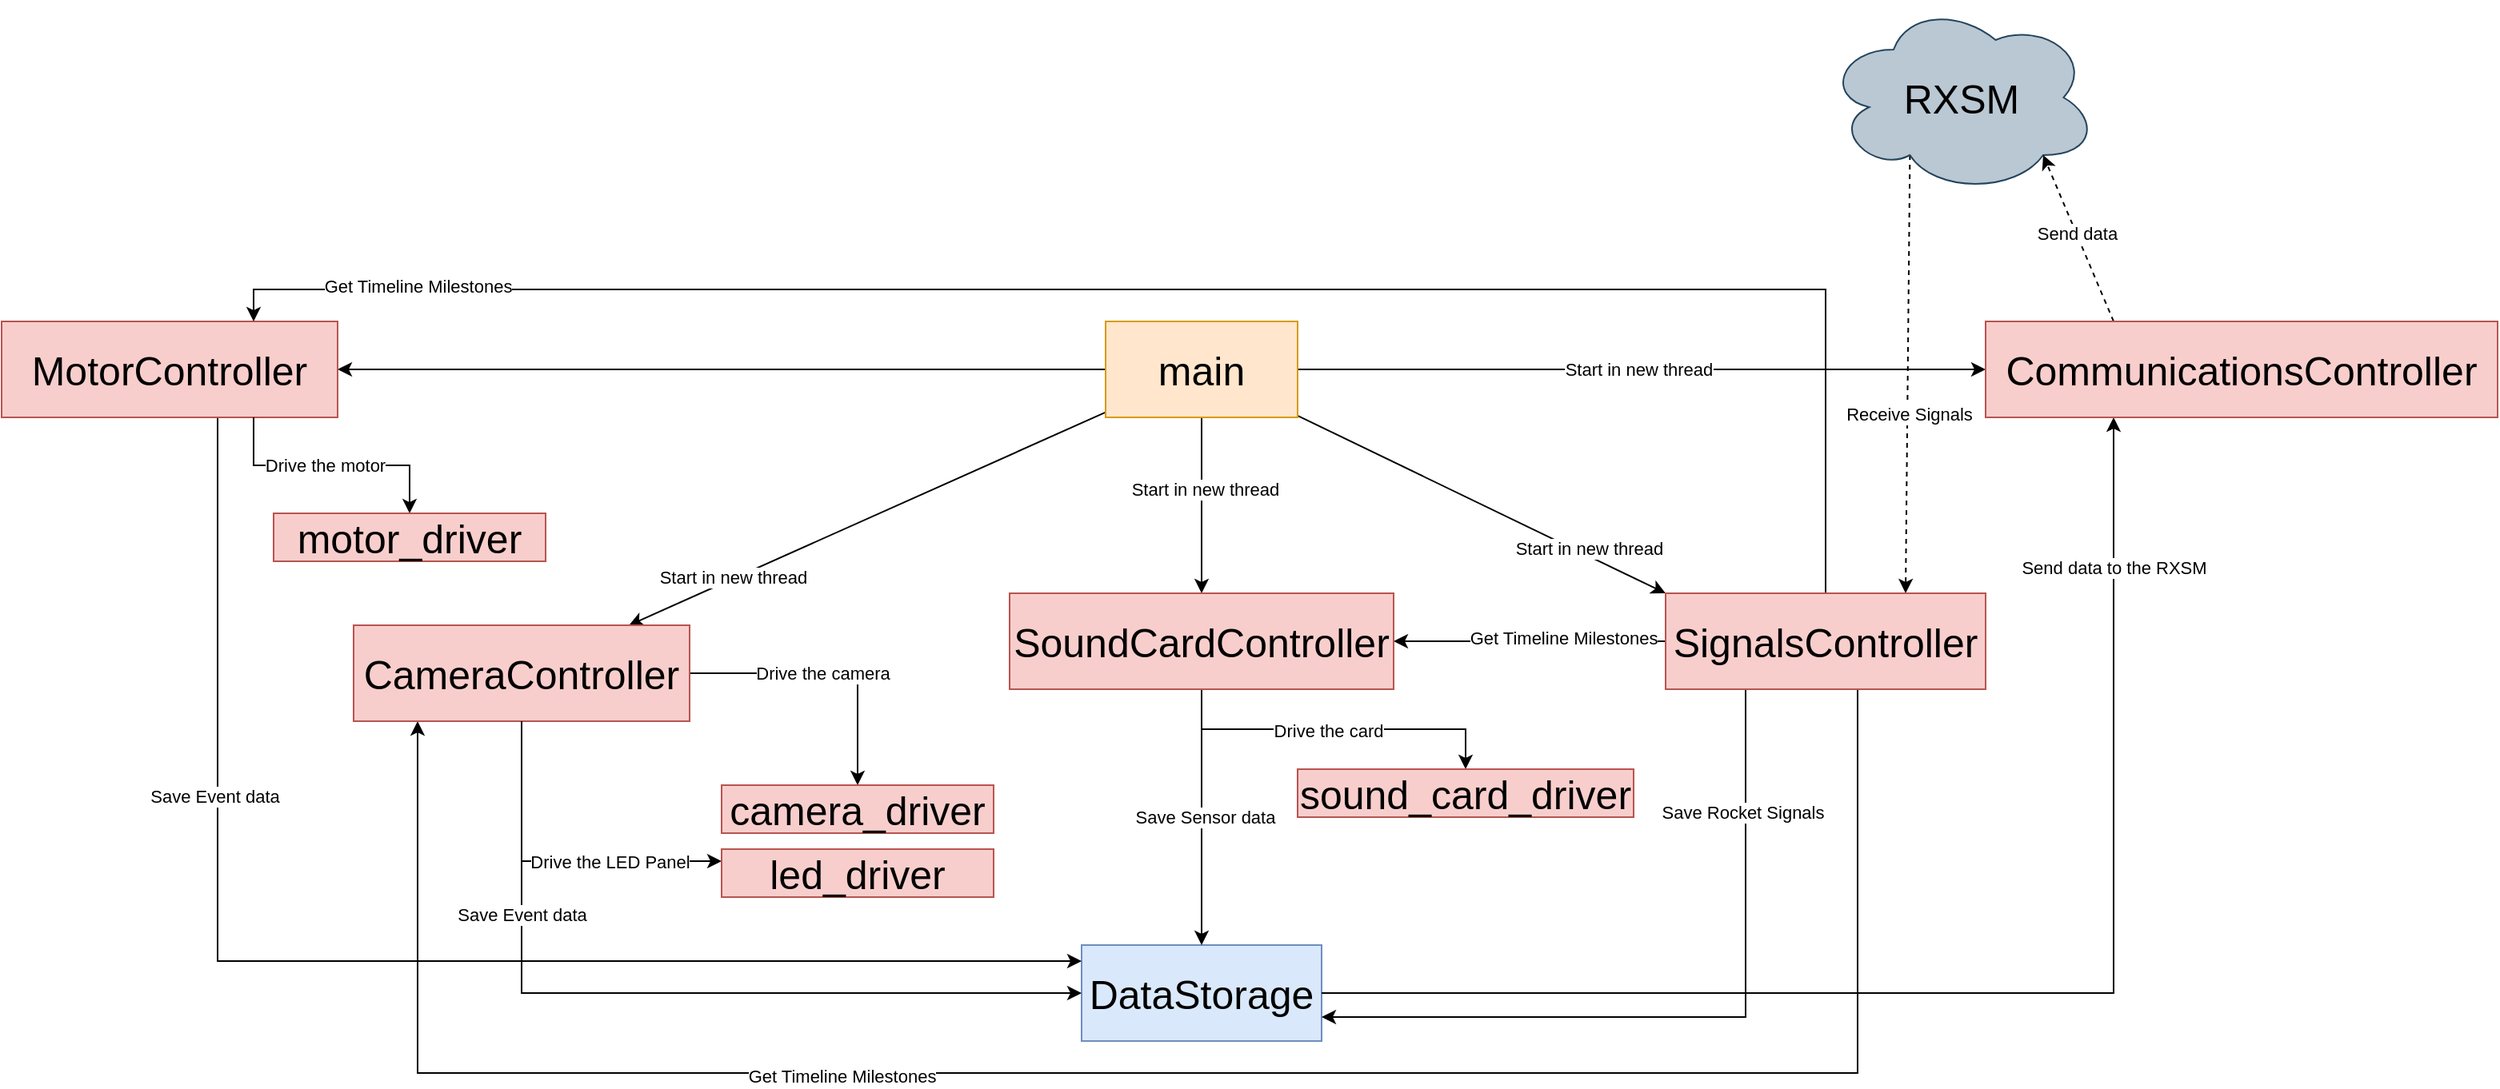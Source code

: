 <mxfile version="23.0.2" type="device">
  <diagram name="Page-1" id="bP2DMq94btarNAkXu-eU">
    <mxGraphModel dx="1687" dy="993" grid="1" gridSize="10" guides="1" tooltips="1" connect="1" arrows="1" fold="1" page="1" pageScale="1" pageWidth="1600" pageHeight="1200" math="0" shadow="0">
      <root>
        <mxCell id="0" />
        <mxCell id="1" parent="0" />
        <mxCell id="2IlYheNpuPl2yZyPqZm3-9" value="" style="edgeStyle=orthogonalEdgeStyle;rounded=0;orthogonalLoop=1;jettySize=auto;html=1;" parent="1" source="2IlYheNpuPl2yZyPqZm3-1" target="2IlYheNpuPl2yZyPqZm3-8" edge="1">
          <mxGeometry relative="1" as="geometry" />
        </mxCell>
        <mxCell id="2IlYheNpuPl2yZyPqZm3-17" value="Start in new thread" style="edgeLabel;html=1;align=center;verticalAlign=middle;resizable=0;points=[];" parent="2IlYheNpuPl2yZyPqZm3-9" vertex="1" connectable="0">
          <mxGeometry x="-0.182" y="2" relative="1" as="geometry">
            <mxPoint as="offset" />
          </mxGeometry>
        </mxCell>
        <mxCell id="2IlYheNpuPl2yZyPqZm3-11" value="" style="rounded=0;orthogonalLoop=1;jettySize=auto;html=1;" parent="1" source="2IlYheNpuPl2yZyPqZm3-1" target="2IlYheNpuPl2yZyPqZm3-10" edge="1">
          <mxGeometry relative="1" as="geometry" />
        </mxCell>
        <mxCell id="2IlYheNpuPl2yZyPqZm3-16" value="Start in new thread" style="edgeLabel;html=1;align=center;verticalAlign=middle;resizable=0;points=[];" parent="2IlYheNpuPl2yZyPqZm3-11" vertex="1" connectable="0">
          <mxGeometry x="0.566" y="-1" relative="1" as="geometry">
            <mxPoint as="offset" />
          </mxGeometry>
        </mxCell>
        <mxCell id="2IlYheNpuPl2yZyPqZm3-13" value="" style="rounded=0;orthogonalLoop=1;jettySize=auto;html=1;entryX=0;entryY=0;entryDx=0;entryDy=0;" parent="1" source="2IlYheNpuPl2yZyPqZm3-1" target="UpTqfyfh0yvxJOS-BzXf-1" edge="1">
          <mxGeometry relative="1" as="geometry">
            <mxPoint x="1225.25" y="600" as="targetPoint" />
          </mxGeometry>
        </mxCell>
        <mxCell id="2IlYheNpuPl2yZyPqZm3-18" value="Start in new thread" style="edgeLabel;html=1;align=center;verticalAlign=middle;resizable=0;points=[];" parent="2IlYheNpuPl2yZyPqZm3-13" vertex="1" connectable="0">
          <mxGeometry x="0.574" y="-1" relative="1" as="geometry">
            <mxPoint x="1" y="-6" as="offset" />
          </mxGeometry>
        </mxCell>
        <mxCell id="2IlYheNpuPl2yZyPqZm3-49" value="" style="rounded=0;orthogonalLoop=1;jettySize=auto;html=1;entryX=0;entryY=0.5;entryDx=0;entryDy=0;" parent="1" source="2IlYheNpuPl2yZyPqZm3-1" target="UpTqfyfh0yvxJOS-BzXf-2" edge="1">
          <mxGeometry relative="1" as="geometry">
            <mxPoint x="1350" y="430" as="targetPoint" />
          </mxGeometry>
        </mxCell>
        <mxCell id="2IlYheNpuPl2yZyPqZm3-50" value="Start in new thread" style="edgeLabel;html=1;align=center;verticalAlign=middle;resizable=0;points=[];" parent="2IlYheNpuPl2yZyPqZm3-49" vertex="1" connectable="0">
          <mxGeometry x="0.148" relative="1" as="geometry">
            <mxPoint x="-34" as="offset" />
          </mxGeometry>
        </mxCell>
        <mxCell id="2IlYheNpuPl2yZyPqZm3-67" style="rounded=0;orthogonalLoop=1;jettySize=auto;html=1;entryX=1;entryY=0.5;entryDx=0;entryDy=0;" parent="1" source="2IlYheNpuPl2yZyPqZm3-1" target="2IlYheNpuPl2yZyPqZm3-66" edge="1">
          <mxGeometry relative="1" as="geometry">
            <mxPoint x="350" y="430" as="targetPoint" />
          </mxGeometry>
        </mxCell>
        <mxCell id="2IlYheNpuPl2yZyPqZm3-1" value="main" style="rounded=0;whiteSpace=wrap;html=1;fillColor=#ffe6cc;strokeColor=#d79b00;fontSize=25;" parent="1" vertex="1">
          <mxGeometry x="770" y="400" width="120" height="60" as="geometry" />
        </mxCell>
        <mxCell id="2IlYheNpuPl2yZyPqZm3-4" value="DataStorage" style="rounded=0;whiteSpace=wrap;html=1;fillColor=#dae8fc;strokeColor=#6c8ebf;fontSize=25;" parent="1" vertex="1">
          <mxGeometry x="755" y="790" width="150" height="60" as="geometry" />
        </mxCell>
        <mxCell id="2IlYheNpuPl2yZyPqZm3-21" style="edgeStyle=orthogonalEdgeStyle;rounded=0;orthogonalLoop=1;jettySize=auto;html=1;entryX=0.5;entryY=0;entryDx=0;entryDy=0;" parent="1" source="2IlYheNpuPl2yZyPqZm3-8" target="2IlYheNpuPl2yZyPqZm3-4" edge="1">
          <mxGeometry relative="1" as="geometry" />
        </mxCell>
        <mxCell id="2IlYheNpuPl2yZyPqZm3-22" value="Save Sensor data" style="edgeLabel;html=1;align=center;verticalAlign=middle;resizable=0;points=[];" parent="2IlYheNpuPl2yZyPqZm3-21" vertex="1" connectable="0">
          <mxGeometry x="0.001" y="2" relative="1" as="geometry">
            <mxPoint as="offset" />
          </mxGeometry>
        </mxCell>
        <mxCell id="2IlYheNpuPl2yZyPqZm3-27" value="" style="edgeStyle=orthogonalEdgeStyle;rounded=0;orthogonalLoop=1;jettySize=auto;html=1;" parent="1" source="2IlYheNpuPl2yZyPqZm3-8" target="2IlYheNpuPl2yZyPqZm3-26" edge="1">
          <mxGeometry relative="1" as="geometry" />
        </mxCell>
        <mxCell id="2IlYheNpuPl2yZyPqZm3-28" value="Drive the card" style="edgeLabel;html=1;align=center;verticalAlign=middle;resizable=0;points=[];" parent="2IlYheNpuPl2yZyPqZm3-27" vertex="1" connectable="0">
          <mxGeometry x="-0.039" y="-1" relative="1" as="geometry">
            <mxPoint as="offset" />
          </mxGeometry>
        </mxCell>
        <mxCell id="2IlYheNpuPl2yZyPqZm3-40" style="edgeStyle=orthogonalEdgeStyle;rounded=0;orthogonalLoop=1;jettySize=auto;html=1;exitX=0;exitY=0.5;exitDx=0;exitDy=0;" parent="1" source="UpTqfyfh0yvxJOS-BzXf-1" target="2IlYheNpuPl2yZyPqZm3-8" edge="1">
          <mxGeometry relative="1" as="geometry" />
        </mxCell>
        <mxCell id="2IlYheNpuPl2yZyPqZm3-43" value="Get Timeline Milestones" style="edgeLabel;html=1;align=center;verticalAlign=middle;resizable=0;points=[];" parent="2IlYheNpuPl2yZyPqZm3-40" vertex="1" connectable="0">
          <mxGeometry x="-0.242" y="-2" relative="1" as="geometry">
            <mxPoint as="offset" />
          </mxGeometry>
        </mxCell>
        <mxCell id="2IlYheNpuPl2yZyPqZm3-8" value="SoundCardController" style="rounded=0;whiteSpace=wrap;html=1;fillColor=#f8cecc;strokeColor=#b85450;fontSize=25;" parent="1" vertex="1">
          <mxGeometry x="710" y="570" width="240" height="60" as="geometry" />
        </mxCell>
        <mxCell id="2IlYheNpuPl2yZyPqZm3-19" style="edgeStyle=orthogonalEdgeStyle;rounded=0;orthogonalLoop=1;jettySize=auto;html=1;entryX=0;entryY=0.5;entryDx=0;entryDy=0;" parent="1" source="2IlYheNpuPl2yZyPqZm3-10" target="2IlYheNpuPl2yZyPqZm3-4" edge="1">
          <mxGeometry relative="1" as="geometry">
            <Array as="points">
              <mxPoint x="405" y="820" />
            </Array>
          </mxGeometry>
        </mxCell>
        <mxCell id="2IlYheNpuPl2yZyPqZm3-20" value="Save Event data" style="edgeLabel;html=1;align=center;verticalAlign=middle;resizable=0;points=[];" parent="2IlYheNpuPl2yZyPqZm3-19" vertex="1" connectable="0">
          <mxGeometry x="-0.467" y="1" relative="1" as="geometry">
            <mxPoint x="-1" y="-18" as="offset" />
          </mxGeometry>
        </mxCell>
        <mxCell id="2IlYheNpuPl2yZyPqZm3-33" value="" style="edgeStyle=orthogonalEdgeStyle;rounded=0;orthogonalLoop=1;jettySize=auto;html=1;" parent="1" source="2IlYheNpuPl2yZyPqZm3-10" target="2IlYheNpuPl2yZyPqZm3-32" edge="1">
          <mxGeometry relative="1" as="geometry" />
        </mxCell>
        <mxCell id="2IlYheNpuPl2yZyPqZm3-34" value="Drive the camera" style="edgeLabel;html=1;align=center;verticalAlign=middle;resizable=0;points=[];" parent="2IlYheNpuPl2yZyPqZm3-33" vertex="1" connectable="0">
          <mxGeometry x="-0.06" relative="1" as="geometry">
            <mxPoint as="offset" />
          </mxGeometry>
        </mxCell>
        <mxCell id="2IlYheNpuPl2yZyPqZm3-39" style="edgeStyle=orthogonalEdgeStyle;rounded=0;orthogonalLoop=1;jettySize=auto;html=1;exitX=0.5;exitY=1;exitDx=0;exitDy=0;" parent="1" source="UpTqfyfh0yvxJOS-BzXf-1" target="2IlYheNpuPl2yZyPqZm3-10" edge="1">
          <mxGeometry relative="1" as="geometry">
            <Array as="points">
              <mxPoint x="1240" y="870" />
              <mxPoint x="340" y="870" />
            </Array>
            <mxPoint x="980" y="890" as="sourcePoint" />
          </mxGeometry>
        </mxCell>
        <mxCell id="2IlYheNpuPl2yZyPqZm3-42" value="Get Timeline Milestones" style="edgeLabel;html=1;align=center;verticalAlign=middle;resizable=0;points=[];" parent="2IlYheNpuPl2yZyPqZm3-39" vertex="1" connectable="0">
          <mxGeometry x="0.298" y="1" relative="1" as="geometry">
            <mxPoint y="1" as="offset" />
          </mxGeometry>
        </mxCell>
        <mxCell id="2IlYheNpuPl2yZyPqZm3-10" value="CameraController" style="rounded=0;whiteSpace=wrap;html=1;fillColor=#f8cecc;strokeColor=#b85450;fontSize=25;" parent="1" vertex="1">
          <mxGeometry x="300" y="590" width="210" height="60" as="geometry" />
        </mxCell>
        <mxCell id="2IlYheNpuPl2yZyPqZm3-30" value="" style="rounded=0;orthogonalLoop=1;jettySize=auto;html=1;" parent="1" source="2IlYheNpuPl2yZyPqZm3-12" edge="1">
          <mxGeometry relative="1" as="geometry">
            <mxPoint x="1295.0" y="510" as="targetPoint" />
          </mxGeometry>
        </mxCell>
        <mxCell id="2IlYheNpuPl2yZyPqZm3-31" value="Drive the heaters" style="edgeLabel;html=1;align=center;verticalAlign=middle;resizable=0;points=[];" parent="2IlYheNpuPl2yZyPqZm3-30" vertex="1" connectable="0">
          <mxGeometry x="0.43" y="-2" relative="1" as="geometry">
            <mxPoint x="-2" y="24" as="offset" />
          </mxGeometry>
        </mxCell>
        <mxCell id="2IlYheNpuPl2yZyPqZm3-26" value="sound_card_driver" style="rounded=0;whiteSpace=wrap;html=1;fillColor=#f8cecc;strokeColor=#b85450;fontSize=25;" parent="1" vertex="1">
          <mxGeometry x="890" y="680" width="210" height="30" as="geometry" />
        </mxCell>
        <mxCell id="2IlYheNpuPl2yZyPqZm3-32" value="camera_driver" style="rounded=0;whiteSpace=wrap;html=1;fillColor=#f8cecc;strokeColor=#b85450;fontSize=25;" parent="1" vertex="1">
          <mxGeometry x="530" y="690" width="170" height="30" as="geometry" />
        </mxCell>
        <mxCell id="2IlYheNpuPl2yZyPqZm3-51" style="edgeStyle=orthogonalEdgeStyle;rounded=0;orthogonalLoop=1;jettySize=auto;html=1;entryX=1;entryY=0.75;entryDx=0;entryDy=0;exitX=0.25;exitY=1;exitDx=0;exitDy=0;" parent="1" source="UpTqfyfh0yvxJOS-BzXf-1" target="2IlYheNpuPl2yZyPqZm3-4" edge="1">
          <mxGeometry relative="1" as="geometry">
            <mxPoint x="1620" y="730" as="sourcePoint" />
          </mxGeometry>
        </mxCell>
        <mxCell id="2IlYheNpuPl2yZyPqZm3-52" value="Save Rocket Signals" style="edgeLabel;html=1;align=center;verticalAlign=middle;resizable=0;points=[];" parent="2IlYheNpuPl2yZyPqZm3-51" vertex="1" connectable="0">
          <mxGeometry x="-0.674" y="-2" relative="1" as="geometry">
            <mxPoint as="offset" />
          </mxGeometry>
        </mxCell>
        <mxCell id="2IlYheNpuPl2yZyPqZm3-55" style="edgeStyle=orthogonalEdgeStyle;rounded=0;orthogonalLoop=1;jettySize=auto;html=1;entryX=0.25;entryY=1;entryDx=0;entryDy=0;" parent="1" source="2IlYheNpuPl2yZyPqZm3-4" target="UpTqfyfh0yvxJOS-BzXf-2" edge="1">
          <mxGeometry relative="1" as="geometry">
            <mxPoint x="1560" y="620" as="targetPoint" />
          </mxGeometry>
        </mxCell>
        <mxCell id="2IlYheNpuPl2yZyPqZm3-56" value="Send data to the RXSM" style="edgeLabel;html=1;align=center;verticalAlign=middle;resizable=0;points=[];" parent="2IlYheNpuPl2yZyPqZm3-55" vertex="1" connectable="0">
          <mxGeometry x="0.78" relative="1" as="geometry">
            <mxPoint as="offset" />
          </mxGeometry>
        </mxCell>
        <mxCell id="2IlYheNpuPl2yZyPqZm3-62" style="rounded=0;orthogonalLoop=1;jettySize=auto;html=1;entryX=0.75;entryY=0;entryDx=0;entryDy=0;exitX=0.31;exitY=0.8;exitDx=0;exitDy=0;exitPerimeter=0;dashed=1;" parent="1" source="2IlYheNpuPl2yZyPqZm3-59" target="UpTqfyfh0yvxJOS-BzXf-1" edge="1">
          <mxGeometry relative="1" as="geometry">
            <mxPoint x="1412.64" y="400" as="targetPoint" />
          </mxGeometry>
        </mxCell>
        <mxCell id="2IlYheNpuPl2yZyPqZm3-63" value="Receive Signals" style="edgeLabel;html=1;align=center;verticalAlign=middle;resizable=0;points=[];" parent="2IlYheNpuPl2yZyPqZm3-62" vertex="1" connectable="0">
          <mxGeometry x="0.177" y="1" relative="1" as="geometry">
            <mxPoint as="offset" />
          </mxGeometry>
        </mxCell>
        <mxCell id="2IlYheNpuPl2yZyPqZm3-59" value="&lt;font style=&quot;font-size: 25px;&quot;&gt;RXSM&lt;/font&gt;" style="ellipse;shape=cloud;whiteSpace=wrap;html=1;fillColor=#bac8d3;strokeColor=#23445d;" parent="1" vertex="1">
          <mxGeometry x="1220" y="200" width="170" height="120" as="geometry" />
        </mxCell>
        <mxCell id="2IlYheNpuPl2yZyPqZm3-60" style="rounded=0;orthogonalLoop=1;jettySize=auto;html=1;entryX=0.8;entryY=0.8;entryDx=0;entryDy=0;entryPerimeter=0;exitX=0.25;exitY=0;exitDx=0;exitDy=0;dashed=1;" parent="1" source="UpTqfyfh0yvxJOS-BzXf-2" target="2IlYheNpuPl2yZyPqZm3-59" edge="1">
          <mxGeometry relative="1" as="geometry">
            <mxPoint x="1485" y="400" as="sourcePoint" />
          </mxGeometry>
        </mxCell>
        <mxCell id="2IlYheNpuPl2yZyPqZm3-61" value="Send data" style="edgeLabel;html=1;align=center;verticalAlign=middle;resizable=0;points=[];" parent="2IlYheNpuPl2yZyPqZm3-60" vertex="1" connectable="0">
          <mxGeometry x="0.059" relative="1" as="geometry">
            <mxPoint as="offset" />
          </mxGeometry>
        </mxCell>
        <mxCell id="2IlYheNpuPl2yZyPqZm3-68" style="edgeStyle=orthogonalEdgeStyle;rounded=0;orthogonalLoop=1;jettySize=auto;html=1;exitX=0.75;exitY=1;exitDx=0;exitDy=0;" parent="1" source="2IlYheNpuPl2yZyPqZm3-66" edge="1">
          <mxGeometry relative="1" as="geometry">
            <mxPoint x="755" y="800" as="targetPoint" />
            <Array as="points">
              <mxPoint x="215" y="460" />
              <mxPoint x="215" y="800" />
            </Array>
            <mxPoint x="215" y="485" as="sourcePoint" />
          </mxGeometry>
        </mxCell>
        <mxCell id="2IlYheNpuPl2yZyPqZm3-69" value="Save Event data" style="edgeLabel;html=1;align=center;verticalAlign=middle;resizable=0;points=[];" parent="2IlYheNpuPl2yZyPqZm3-68" vertex="1" connectable="0">
          <mxGeometry x="-0.426" y="-2" relative="1" as="geometry">
            <mxPoint as="offset" />
          </mxGeometry>
        </mxCell>
        <mxCell id="2IlYheNpuPl2yZyPqZm3-66" value="MotorController" style="rounded=0;whiteSpace=wrap;html=1;fillColor=#f8cecc;strokeColor=#b85450;fontSize=25;" parent="1" vertex="1">
          <mxGeometry x="80" y="400" width="210" height="60" as="geometry" />
        </mxCell>
        <mxCell id="2IlYheNpuPl2yZyPqZm3-72" style="edgeStyle=orthogonalEdgeStyle;rounded=0;orthogonalLoop=1;jettySize=auto;html=1;entryX=0.75;entryY=0;entryDx=0;entryDy=0;exitX=0.5;exitY=0;exitDx=0;exitDy=0;" parent="1" source="UpTqfyfh0yvxJOS-BzXf-1" target="2IlYheNpuPl2yZyPqZm3-66" edge="1">
          <mxGeometry relative="1" as="geometry">
            <mxPoint x="490" y="1000" as="sourcePoint" />
            <mxPoint x="80" y="485" as="targetPoint" />
          </mxGeometry>
        </mxCell>
        <mxCell id="2IlYheNpuPl2yZyPqZm3-73" value="Get Timeline Milestones" style="edgeLabel;html=1;align=center;verticalAlign=middle;resizable=0;points=[];" parent="2IlYheNpuPl2yZyPqZm3-72" vertex="1" connectable="0">
          <mxGeometry x="0.795" y="-2" relative="1" as="geometry">
            <mxPoint as="offset" />
          </mxGeometry>
        </mxCell>
        <mxCell id="UpTqfyfh0yvxJOS-BzXf-1" value="SignalsController" style="rounded=0;whiteSpace=wrap;html=1;fillColor=#f8cecc;strokeColor=#b85450;fontSize=25;" vertex="1" parent="1">
          <mxGeometry x="1120" y="570" width="200" height="60" as="geometry" />
        </mxCell>
        <mxCell id="UpTqfyfh0yvxJOS-BzXf-2" value="CommunicationsController" style="rounded=0;whiteSpace=wrap;html=1;fillColor=#f8cecc;strokeColor=#b85450;fontSize=25;" vertex="1" parent="1">
          <mxGeometry x="1320" y="400" width="320" height="60" as="geometry" />
        </mxCell>
        <mxCell id="UpTqfyfh0yvxJOS-BzXf-3" value="" style="edgeStyle=orthogonalEdgeStyle;rounded=0;orthogonalLoop=1;jettySize=auto;html=1;exitX=0.5;exitY=1;exitDx=0;exitDy=0;entryX=0;entryY=0.25;entryDx=0;entryDy=0;" edge="1" parent="1" target="UpTqfyfh0yvxJOS-BzXf-5" source="2IlYheNpuPl2yZyPqZm3-10">
          <mxGeometry relative="1" as="geometry">
            <mxPoint x="415" y="710" as="sourcePoint" />
          </mxGeometry>
        </mxCell>
        <mxCell id="UpTqfyfh0yvxJOS-BzXf-4" value="Drive the LED Panel" style="edgeLabel;html=1;align=center;verticalAlign=middle;resizable=0;points=[];" vertex="1" connectable="0" parent="UpTqfyfh0yvxJOS-BzXf-3">
          <mxGeometry x="-0.06" relative="1" as="geometry">
            <mxPoint x="42" as="offset" />
          </mxGeometry>
        </mxCell>
        <mxCell id="UpTqfyfh0yvxJOS-BzXf-5" value="led_driver" style="rounded=0;whiteSpace=wrap;html=1;fillColor=#f8cecc;strokeColor=#b85450;fontSize=25;" vertex="1" parent="1">
          <mxGeometry x="530" y="730" width="170" height="30" as="geometry" />
        </mxCell>
        <mxCell id="UpTqfyfh0yvxJOS-BzXf-6" value="" style="edgeStyle=orthogonalEdgeStyle;rounded=0;orthogonalLoop=1;jettySize=auto;html=1;exitX=0.75;exitY=1;exitDx=0;exitDy=0;" edge="1" parent="1" target="UpTqfyfh0yvxJOS-BzXf-8" source="2IlYheNpuPl2yZyPqZm3-66">
          <mxGeometry relative="1" as="geometry">
            <mxPoint x="240" y="450" as="sourcePoint" />
          </mxGeometry>
        </mxCell>
        <mxCell id="UpTqfyfh0yvxJOS-BzXf-7" value="Drive the motor" style="edgeLabel;html=1;align=center;verticalAlign=middle;resizable=0;points=[];" vertex="1" connectable="0" parent="UpTqfyfh0yvxJOS-BzXf-6">
          <mxGeometry x="-0.06" relative="1" as="geometry">
            <mxPoint as="offset" />
          </mxGeometry>
        </mxCell>
        <mxCell id="UpTqfyfh0yvxJOS-BzXf-8" value="motor_driver" style="rounded=0;whiteSpace=wrap;html=1;fillColor=#f8cecc;strokeColor=#b85450;fontSize=25;" vertex="1" parent="1">
          <mxGeometry x="250" y="520" width="170" height="30" as="geometry" />
        </mxCell>
      </root>
    </mxGraphModel>
  </diagram>
</mxfile>
